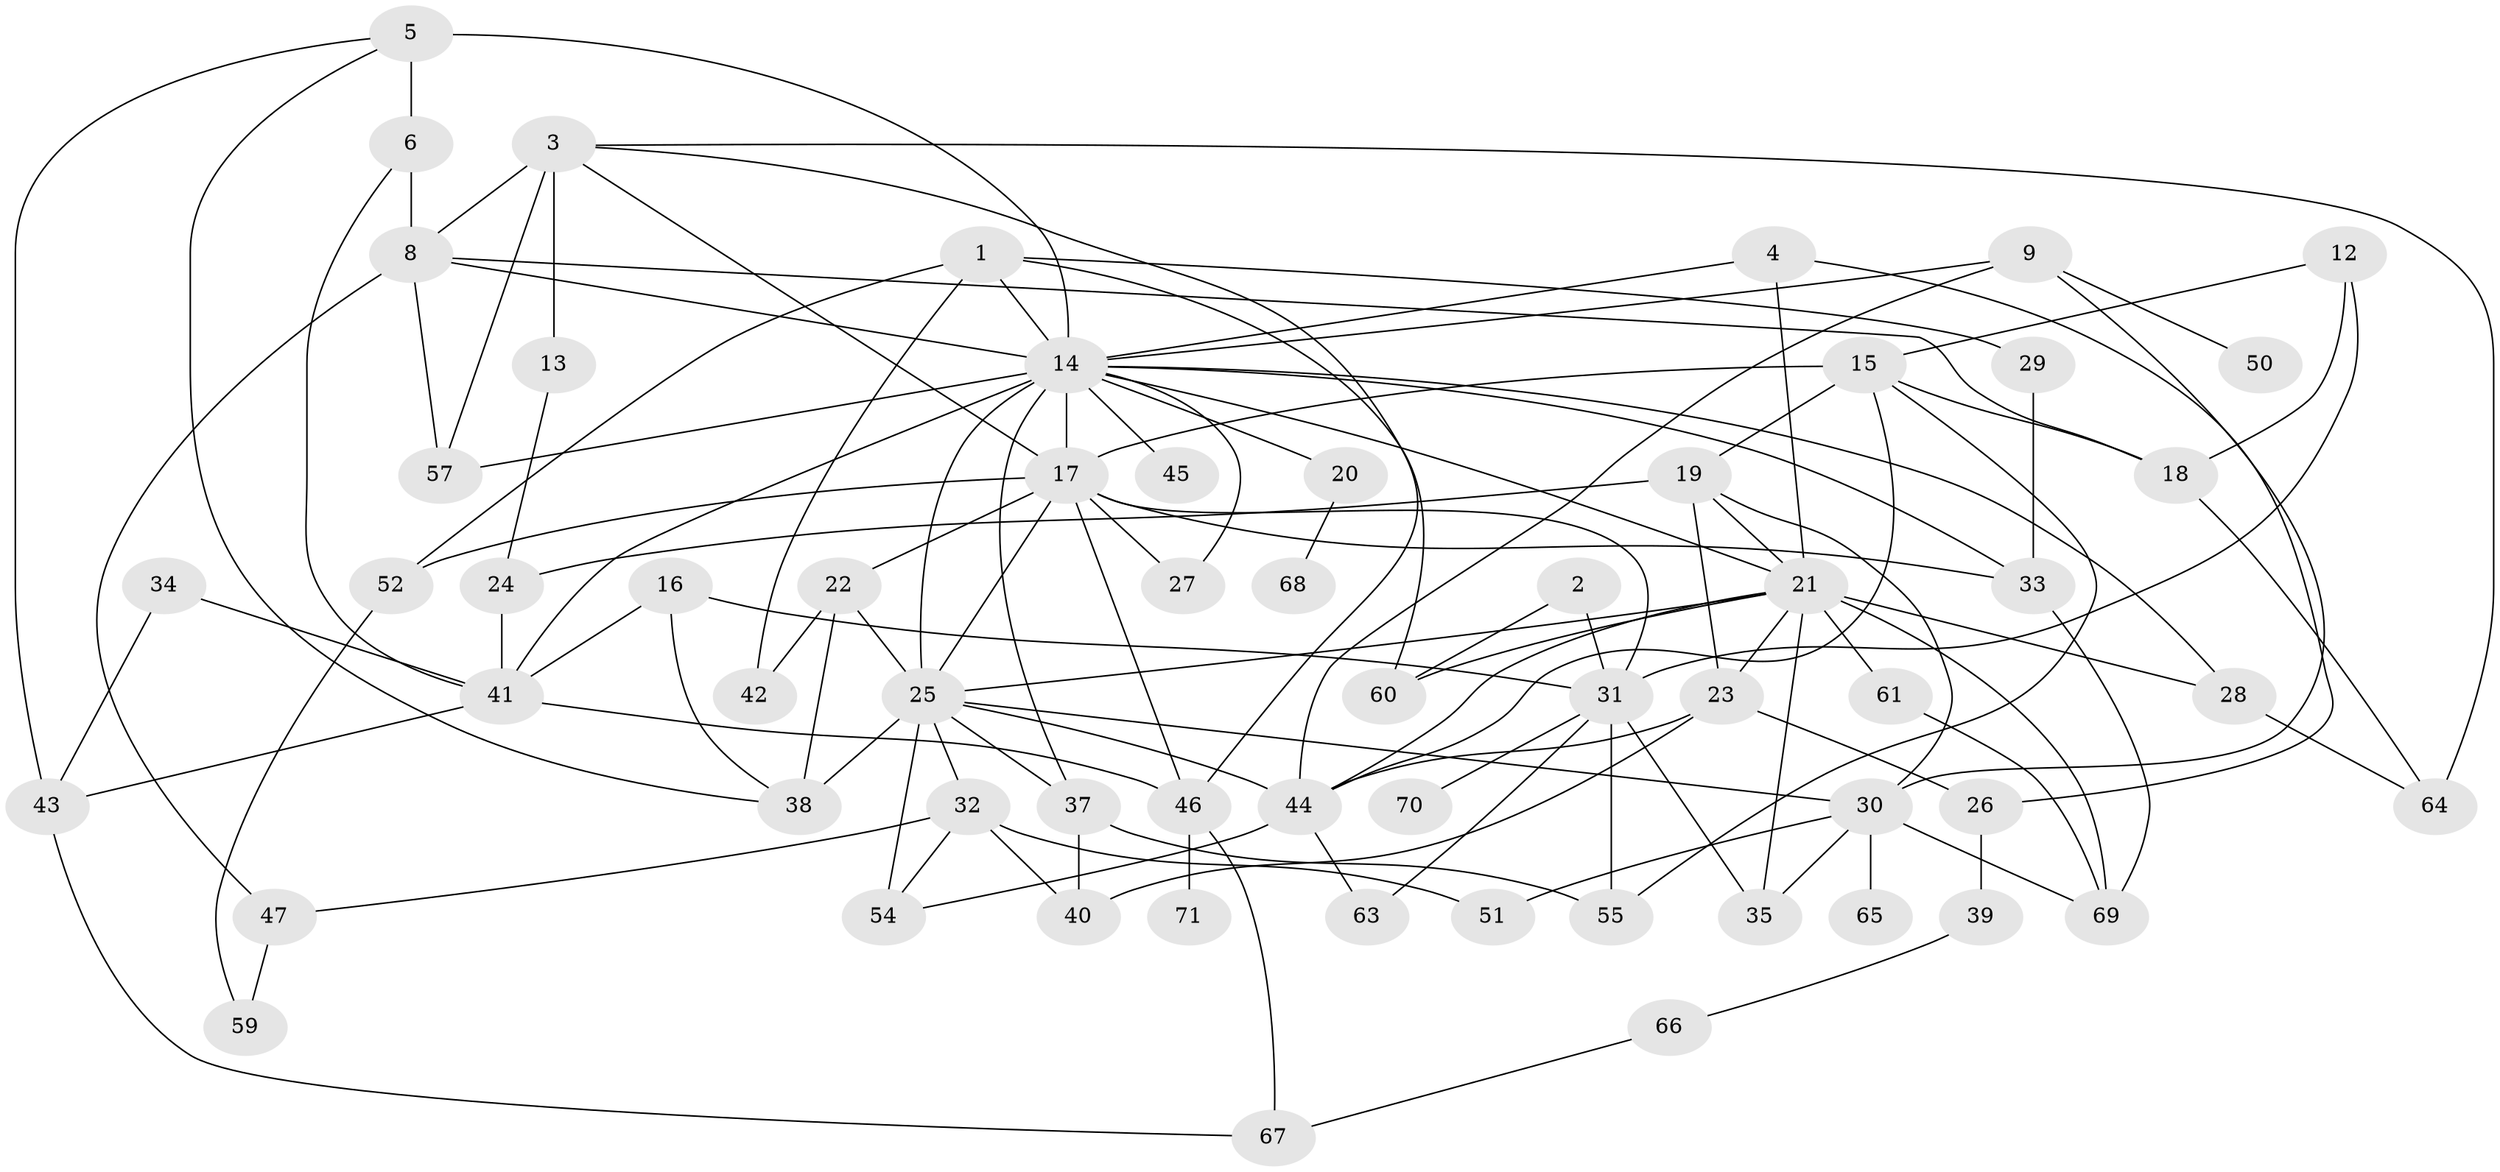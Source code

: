 // original degree distribution, {3: 0.2112676056338028, 1: 0.18309859154929578, 4: 0.19718309859154928, 2: 0.16901408450704225, 0: 0.07042253521126761, 5: 0.11267605633802817, 6: 0.035211267605633804, 7: 0.014084507042253521, 8: 0.007042253521126761}
// Generated by graph-tools (version 1.1) at 2025/33/03/09/25 02:33:52]
// undirected, 61 vertices, 119 edges
graph export_dot {
graph [start="1"]
  node [color=gray90,style=filled];
  1;
  2;
  3;
  4;
  5;
  6;
  8;
  9;
  12;
  13;
  14;
  15;
  16;
  17;
  18;
  19;
  20;
  21;
  22;
  23;
  24;
  25;
  26;
  27;
  28;
  29;
  30;
  31;
  32;
  33;
  34;
  35;
  37;
  38;
  39;
  40;
  41;
  42;
  43;
  44;
  45;
  46;
  47;
  50;
  51;
  52;
  54;
  55;
  57;
  59;
  60;
  61;
  63;
  64;
  65;
  66;
  67;
  68;
  69;
  70;
  71;
  1 -- 14 [weight=1.0];
  1 -- 29 [weight=1.0];
  1 -- 42 [weight=1.0];
  1 -- 52 [weight=1.0];
  1 -- 60 [weight=1.0];
  2 -- 31 [weight=1.0];
  2 -- 60 [weight=1.0];
  3 -- 8 [weight=2.0];
  3 -- 13 [weight=1.0];
  3 -- 17 [weight=1.0];
  3 -- 46 [weight=1.0];
  3 -- 57 [weight=1.0];
  3 -- 64 [weight=1.0];
  4 -- 14 [weight=1.0];
  4 -- 21 [weight=1.0];
  4 -- 26 [weight=1.0];
  5 -- 6 [weight=1.0];
  5 -- 14 [weight=2.0];
  5 -- 38 [weight=1.0];
  5 -- 43 [weight=1.0];
  6 -- 8 [weight=4.0];
  6 -- 41 [weight=1.0];
  8 -- 14 [weight=1.0];
  8 -- 18 [weight=1.0];
  8 -- 47 [weight=1.0];
  8 -- 57 [weight=2.0];
  9 -- 14 [weight=1.0];
  9 -- 30 [weight=1.0];
  9 -- 44 [weight=1.0];
  9 -- 50 [weight=1.0];
  12 -- 15 [weight=1.0];
  12 -- 18 [weight=1.0];
  12 -- 31 [weight=1.0];
  13 -- 24 [weight=1.0];
  14 -- 17 [weight=4.0];
  14 -- 20 [weight=1.0];
  14 -- 21 [weight=1.0];
  14 -- 25 [weight=1.0];
  14 -- 27 [weight=1.0];
  14 -- 28 [weight=1.0];
  14 -- 33 [weight=1.0];
  14 -- 37 [weight=1.0];
  14 -- 41 [weight=1.0];
  14 -- 45 [weight=1.0];
  14 -- 57 [weight=1.0];
  15 -- 17 [weight=1.0];
  15 -- 18 [weight=1.0];
  15 -- 19 [weight=1.0];
  15 -- 44 [weight=1.0];
  15 -- 55 [weight=1.0];
  16 -- 31 [weight=1.0];
  16 -- 38 [weight=1.0];
  16 -- 41 [weight=1.0];
  17 -- 22 [weight=1.0];
  17 -- 25 [weight=1.0];
  17 -- 27 [weight=1.0];
  17 -- 31 [weight=1.0];
  17 -- 33 [weight=2.0];
  17 -- 46 [weight=1.0];
  17 -- 52 [weight=1.0];
  18 -- 64 [weight=1.0];
  19 -- 21 [weight=1.0];
  19 -- 23 [weight=1.0];
  19 -- 24 [weight=1.0];
  19 -- 30 [weight=1.0];
  20 -- 68 [weight=1.0];
  21 -- 23 [weight=1.0];
  21 -- 25 [weight=1.0];
  21 -- 28 [weight=1.0];
  21 -- 35 [weight=1.0];
  21 -- 44 [weight=1.0];
  21 -- 60 [weight=1.0];
  21 -- 61 [weight=1.0];
  21 -- 69 [weight=1.0];
  22 -- 25 [weight=1.0];
  22 -- 38 [weight=2.0];
  22 -- 42 [weight=1.0];
  23 -- 26 [weight=1.0];
  23 -- 40 [weight=1.0];
  23 -- 44 [weight=1.0];
  24 -- 41 [weight=1.0];
  25 -- 30 [weight=2.0];
  25 -- 32 [weight=1.0];
  25 -- 37 [weight=1.0];
  25 -- 38 [weight=1.0];
  25 -- 44 [weight=1.0];
  25 -- 54 [weight=3.0];
  26 -- 39 [weight=1.0];
  28 -- 64 [weight=1.0];
  29 -- 33 [weight=1.0];
  30 -- 35 [weight=1.0];
  30 -- 51 [weight=1.0];
  30 -- 65 [weight=1.0];
  30 -- 69 [weight=1.0];
  31 -- 35 [weight=1.0];
  31 -- 55 [weight=1.0];
  31 -- 63 [weight=1.0];
  31 -- 70 [weight=1.0];
  32 -- 40 [weight=1.0];
  32 -- 47 [weight=1.0];
  32 -- 51 [weight=1.0];
  32 -- 54 [weight=1.0];
  33 -- 69 [weight=1.0];
  34 -- 41 [weight=1.0];
  34 -- 43 [weight=1.0];
  37 -- 40 [weight=1.0];
  37 -- 55 [weight=1.0];
  39 -- 66 [weight=1.0];
  41 -- 43 [weight=1.0];
  41 -- 46 [weight=1.0];
  43 -- 67 [weight=1.0];
  44 -- 54 [weight=1.0];
  44 -- 63 [weight=1.0];
  46 -- 67 [weight=1.0];
  46 -- 71 [weight=1.0];
  47 -- 59 [weight=1.0];
  52 -- 59 [weight=1.0];
  61 -- 69 [weight=1.0];
  66 -- 67 [weight=1.0];
}
